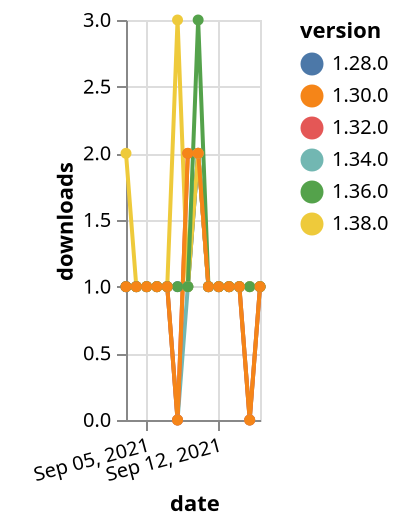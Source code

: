 {"$schema": "https://vega.github.io/schema/vega-lite/v5.json", "description": "A simple bar chart with embedded data.", "data": {"values": [{"date": "2021-09-03", "total": 152, "delta": 1, "version": "1.34.0"}, {"date": "2021-09-04", "total": 153, "delta": 1, "version": "1.34.0"}, {"date": "2021-09-05", "total": 154, "delta": 1, "version": "1.34.0"}, {"date": "2021-09-06", "total": 155, "delta": 1, "version": "1.34.0"}, {"date": "2021-09-07", "total": 156, "delta": 1, "version": "1.34.0"}, {"date": "2021-09-08", "total": 156, "delta": 0, "version": "1.34.0"}, {"date": "2021-09-09", "total": 157, "delta": 1, "version": "1.34.0"}, {"date": "2021-09-10", "total": 159, "delta": 2, "version": "1.34.0"}, {"date": "2021-09-11", "total": 160, "delta": 1, "version": "1.34.0"}, {"date": "2021-09-12", "total": 161, "delta": 1, "version": "1.34.0"}, {"date": "2021-09-13", "total": 162, "delta": 1, "version": "1.34.0"}, {"date": "2021-09-14", "total": 163, "delta": 1, "version": "1.34.0"}, {"date": "2021-09-15", "total": 163, "delta": 0, "version": "1.34.0"}, {"date": "2021-09-16", "total": 164, "delta": 1, "version": "1.34.0"}, {"date": "2021-09-03", "total": 177, "delta": 1, "version": "1.32.0"}, {"date": "2021-09-04", "total": 178, "delta": 1, "version": "1.32.0"}, {"date": "2021-09-05", "total": 179, "delta": 1, "version": "1.32.0"}, {"date": "2021-09-06", "total": 180, "delta": 1, "version": "1.32.0"}, {"date": "2021-09-07", "total": 181, "delta": 1, "version": "1.32.0"}, {"date": "2021-09-08", "total": 181, "delta": 0, "version": "1.32.0"}, {"date": "2021-09-09", "total": 183, "delta": 2, "version": "1.32.0"}, {"date": "2021-09-10", "total": 185, "delta": 2, "version": "1.32.0"}, {"date": "2021-09-11", "total": 186, "delta": 1, "version": "1.32.0"}, {"date": "2021-09-12", "total": 187, "delta": 1, "version": "1.32.0"}, {"date": "2021-09-13", "total": 188, "delta": 1, "version": "1.32.0"}, {"date": "2021-09-14", "total": 189, "delta": 1, "version": "1.32.0"}, {"date": "2021-09-15", "total": 189, "delta": 0, "version": "1.32.0"}, {"date": "2021-09-16", "total": 190, "delta": 1, "version": "1.32.0"}, {"date": "2021-09-03", "total": 236, "delta": 1, "version": "1.28.0"}, {"date": "2021-09-04", "total": 237, "delta": 1, "version": "1.28.0"}, {"date": "2021-09-05", "total": 238, "delta": 1, "version": "1.28.0"}, {"date": "2021-09-06", "total": 239, "delta": 1, "version": "1.28.0"}, {"date": "2021-09-07", "total": 240, "delta": 1, "version": "1.28.0"}, {"date": "2021-09-08", "total": 241, "delta": 1, "version": "1.28.0"}, {"date": "2021-09-09", "total": 242, "delta": 1, "version": "1.28.0"}, {"date": "2021-09-10", "total": 244, "delta": 2, "version": "1.28.0"}, {"date": "2021-09-11", "total": 245, "delta": 1, "version": "1.28.0"}, {"date": "2021-09-12", "total": 246, "delta": 1, "version": "1.28.0"}, {"date": "2021-09-13", "total": 247, "delta": 1, "version": "1.28.0"}, {"date": "2021-09-14", "total": 248, "delta": 1, "version": "1.28.0"}, {"date": "2021-09-15", "total": 249, "delta": 1, "version": "1.28.0"}, {"date": "2021-09-16", "total": 250, "delta": 1, "version": "1.28.0"}, {"date": "2021-09-03", "total": 114, "delta": 2, "version": "1.38.0"}, {"date": "2021-09-04", "total": 115, "delta": 1, "version": "1.38.0"}, {"date": "2021-09-05", "total": 116, "delta": 1, "version": "1.38.0"}, {"date": "2021-09-06", "total": 117, "delta": 1, "version": "1.38.0"}, {"date": "2021-09-07", "total": 118, "delta": 1, "version": "1.38.0"}, {"date": "2021-09-08", "total": 121, "delta": 3, "version": "1.38.0"}, {"date": "2021-09-09", "total": 122, "delta": 1, "version": "1.38.0"}, {"date": "2021-09-10", "total": 124, "delta": 2, "version": "1.38.0"}, {"date": "2021-09-11", "total": 125, "delta": 1, "version": "1.38.0"}, {"date": "2021-09-12", "total": 126, "delta": 1, "version": "1.38.0"}, {"date": "2021-09-13", "total": 127, "delta": 1, "version": "1.38.0"}, {"date": "2021-09-14", "total": 128, "delta": 1, "version": "1.38.0"}, {"date": "2021-09-15", "total": 129, "delta": 1, "version": "1.38.0"}, {"date": "2021-09-16", "total": 130, "delta": 1, "version": "1.38.0"}, {"date": "2021-09-03", "total": 169, "delta": 1, "version": "1.36.0"}, {"date": "2021-09-04", "total": 170, "delta": 1, "version": "1.36.0"}, {"date": "2021-09-05", "total": 171, "delta": 1, "version": "1.36.0"}, {"date": "2021-09-06", "total": 172, "delta": 1, "version": "1.36.0"}, {"date": "2021-09-07", "total": 173, "delta": 1, "version": "1.36.0"}, {"date": "2021-09-08", "total": 174, "delta": 1, "version": "1.36.0"}, {"date": "2021-09-09", "total": 175, "delta": 1, "version": "1.36.0"}, {"date": "2021-09-10", "total": 178, "delta": 3, "version": "1.36.0"}, {"date": "2021-09-11", "total": 179, "delta": 1, "version": "1.36.0"}, {"date": "2021-09-12", "total": 180, "delta": 1, "version": "1.36.0"}, {"date": "2021-09-13", "total": 181, "delta": 1, "version": "1.36.0"}, {"date": "2021-09-14", "total": 182, "delta": 1, "version": "1.36.0"}, {"date": "2021-09-15", "total": 183, "delta": 1, "version": "1.36.0"}, {"date": "2021-09-16", "total": 184, "delta": 1, "version": "1.36.0"}, {"date": "2021-09-03", "total": 178, "delta": 1, "version": "1.30.0"}, {"date": "2021-09-04", "total": 179, "delta": 1, "version": "1.30.0"}, {"date": "2021-09-05", "total": 180, "delta": 1, "version": "1.30.0"}, {"date": "2021-09-06", "total": 181, "delta": 1, "version": "1.30.0"}, {"date": "2021-09-07", "total": 182, "delta": 1, "version": "1.30.0"}, {"date": "2021-09-08", "total": 182, "delta": 0, "version": "1.30.0"}, {"date": "2021-09-09", "total": 184, "delta": 2, "version": "1.30.0"}, {"date": "2021-09-10", "total": 186, "delta": 2, "version": "1.30.0"}, {"date": "2021-09-11", "total": 187, "delta": 1, "version": "1.30.0"}, {"date": "2021-09-12", "total": 188, "delta": 1, "version": "1.30.0"}, {"date": "2021-09-13", "total": 189, "delta": 1, "version": "1.30.0"}, {"date": "2021-09-14", "total": 190, "delta": 1, "version": "1.30.0"}, {"date": "2021-09-15", "total": 190, "delta": 0, "version": "1.30.0"}, {"date": "2021-09-16", "total": 191, "delta": 1, "version": "1.30.0"}]}, "width": "container", "mark": {"type": "line", "point": {"filled": true}}, "encoding": {"x": {"field": "date", "type": "temporal", "timeUnit": "yearmonthdate", "title": "date", "axis": {"labelAngle": -15}}, "y": {"field": "delta", "type": "quantitative", "title": "downloads"}, "color": {"field": "version", "type": "nominal"}, "tooltip": {"field": "delta"}}}